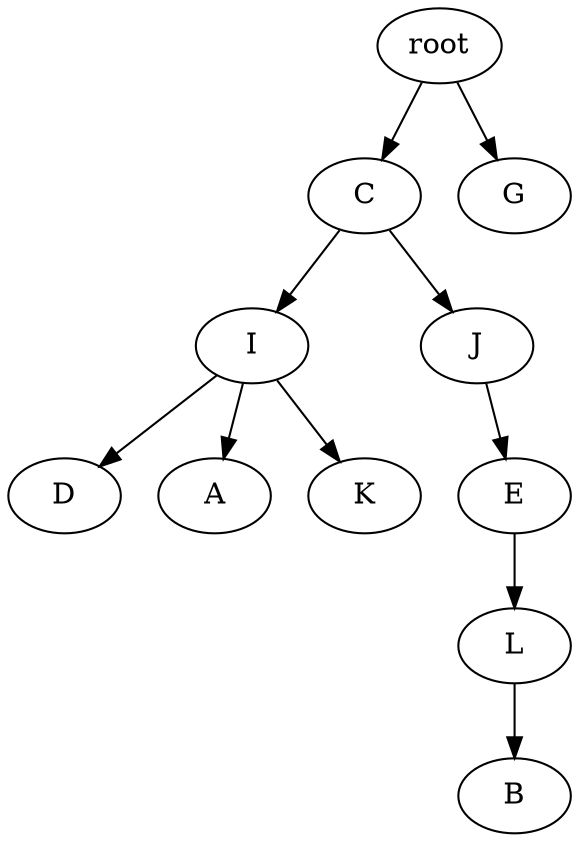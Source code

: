 strict digraph G {
	graph [name=G];
	0	 [label=root];
	2	 [label=C];
	0 -> 2;
	1	 [label=G];
	0 -> 1;
	4	 [label=I];
	9	 [label=D];
	4 -> 9;
	7	 [label=A];
	4 -> 7;
	8	 [label=K];
	4 -> 8;
	12	 [label=B];
	2 -> 4;
	5	 [label=J];
	2 -> 5;
	10	 [label=E];
	11	 [label=L];
	10 -> 11;
	5 -> 10;
	11 -> 12;
}
